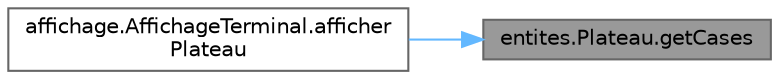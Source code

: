 digraph "entites.Plateau.getCases"
{
 // LATEX_PDF_SIZE
  bgcolor="transparent";
  edge [fontname=Helvetica,fontsize=10,labelfontname=Helvetica,labelfontsize=10];
  node [fontname=Helvetica,fontsize=10,shape=box,height=0.2,width=0.4];
  rankdir="RL";
  Node1 [id="Node000001",label="entites.Plateau.getCases",height=0.2,width=0.4,color="gray40", fillcolor="grey60", style="filled", fontcolor="black",tooltip="Retourne une collection de toutes les cases sur le plateau."];
  Node1 -> Node2 [id="edge1_Node000001_Node000002",dir="back",color="steelblue1",style="solid",tooltip=" "];
  Node2 [id="Node000002",label="affichage.AffichageTerminal.afficher\lPlateau",height=0.2,width=0.4,color="grey40", fillcolor="white", style="filled",URL="$classaffichage_1_1_affichage_terminal.html#a925ee9e2e288b4b6ef96fc367ad35079",tooltip="Affiche le plateau de jeu."];
}
